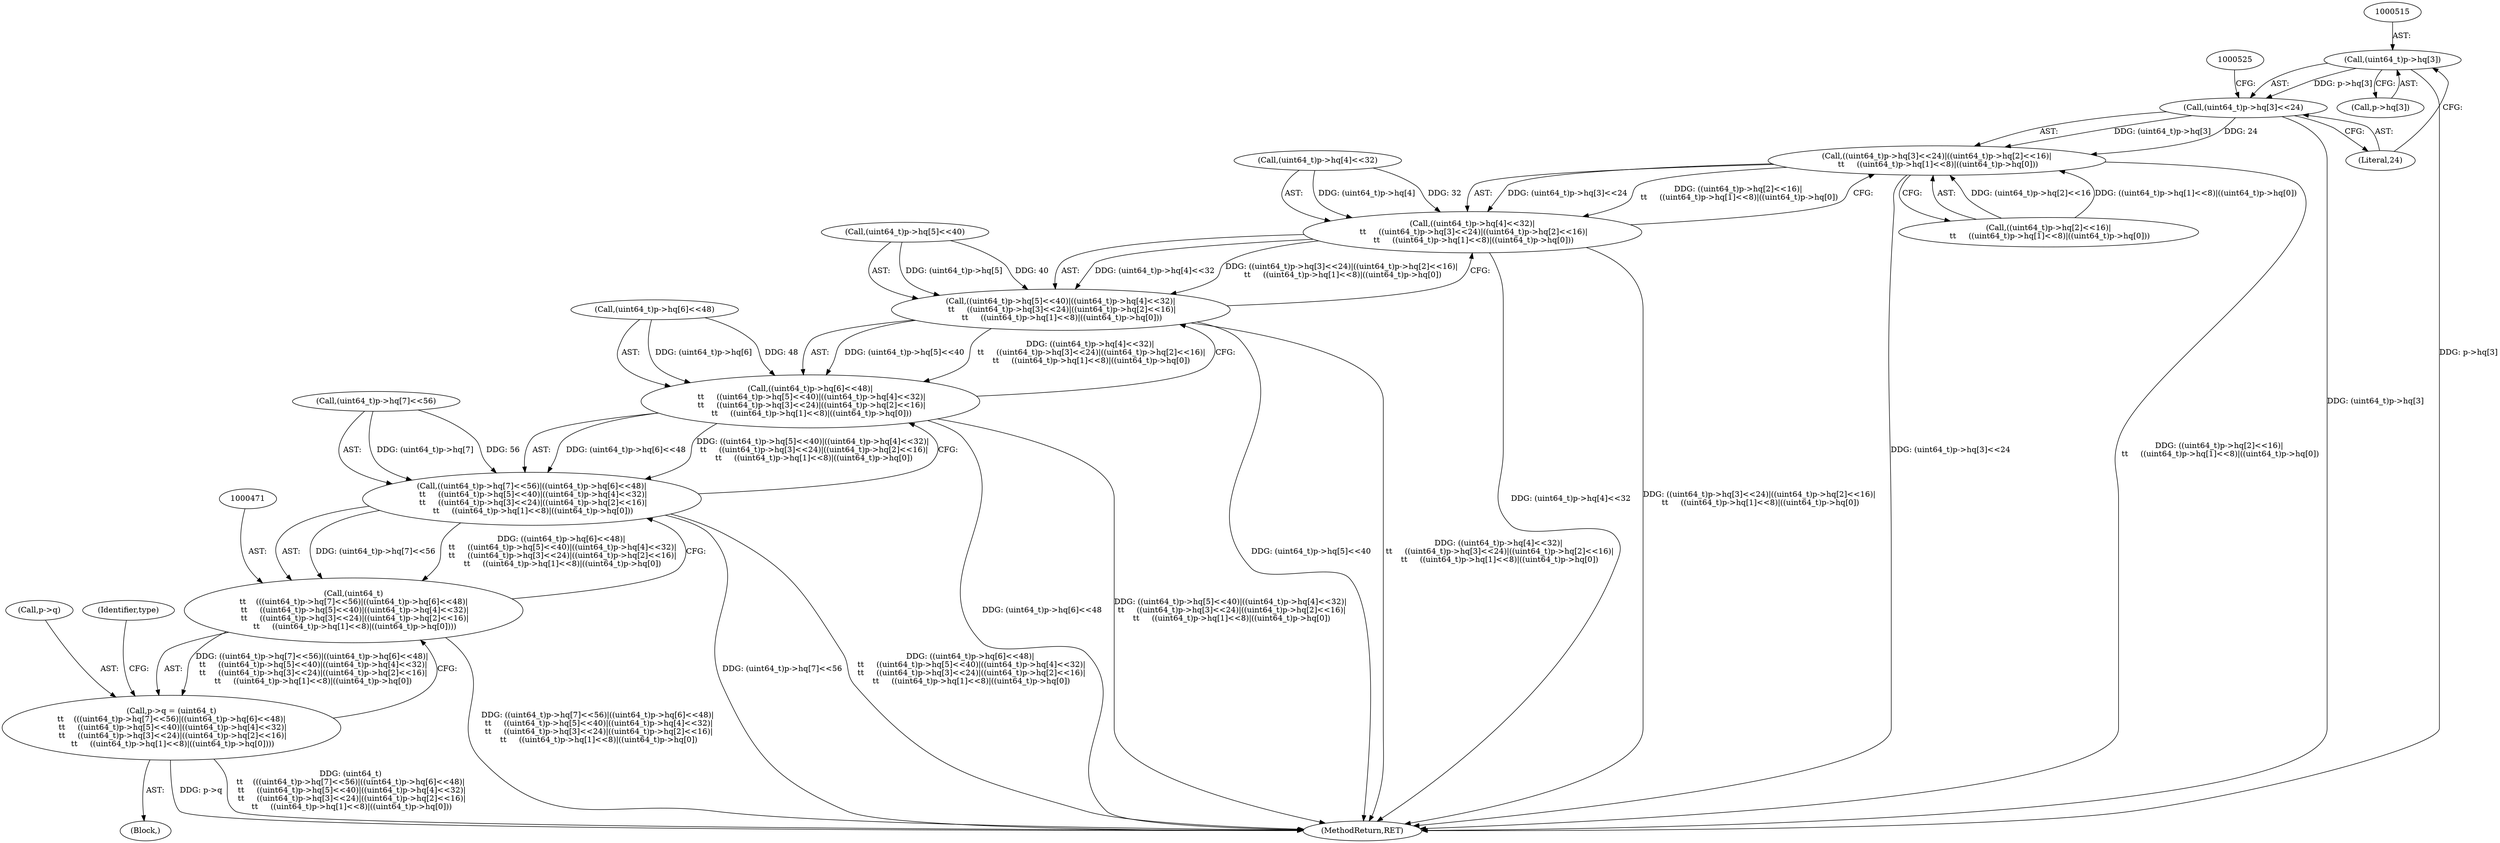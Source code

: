 digraph "0_file_4a284c89d6ef11aca34da65da7d673050a5ea320_2@array" {
"1000514" [label="(Call,(uint64_t)p->hq[3])"];
"1000513" [label="(Call,(uint64_t)p->hq[3]<<24)"];
"1000512" [label="(Call,((uint64_t)p->hq[3]<<24)|((uint64_t)p->hq[2]<<16)|\n \t\t     ((uint64_t)p->hq[1]<<8)|((uint64_t)p->hq[0]))"];
"1000502" [label="(Call,((uint64_t)p->hq[4]<<32)|\n \t\t     ((uint64_t)p->hq[3]<<24)|((uint64_t)p->hq[2]<<16)|\n \t\t     ((uint64_t)p->hq[1]<<8)|((uint64_t)p->hq[0]))"];
"1000492" [label="(Call,((uint64_t)p->hq[5]<<40)|((uint64_t)p->hq[4]<<32)|\n \t\t     ((uint64_t)p->hq[3]<<24)|((uint64_t)p->hq[2]<<16)|\n \t\t     ((uint64_t)p->hq[1]<<8)|((uint64_t)p->hq[0]))"];
"1000482" [label="(Call,((uint64_t)p->hq[6]<<48)|\n \t\t     ((uint64_t)p->hq[5]<<40)|((uint64_t)p->hq[4]<<32)|\n \t\t     ((uint64_t)p->hq[3]<<24)|((uint64_t)p->hq[2]<<16)|\n \t\t     ((uint64_t)p->hq[1]<<8)|((uint64_t)p->hq[0]))"];
"1000472" [label="(Call,((uint64_t)p->hq[7]<<56)|((uint64_t)p->hq[6]<<48)|\n \t\t     ((uint64_t)p->hq[5]<<40)|((uint64_t)p->hq[4]<<32)|\n \t\t     ((uint64_t)p->hq[3]<<24)|((uint64_t)p->hq[2]<<16)|\n \t\t     ((uint64_t)p->hq[1]<<8)|((uint64_t)p->hq[0]))"];
"1000470" [label="(Call,(uint64_t)\n\t\t    (((uint64_t)p->hq[7]<<56)|((uint64_t)p->hq[6]<<48)|\n \t\t     ((uint64_t)p->hq[5]<<40)|((uint64_t)p->hq[4]<<32)|\n \t\t     ((uint64_t)p->hq[3]<<24)|((uint64_t)p->hq[2]<<16)|\n \t\t     ((uint64_t)p->hq[1]<<8)|((uint64_t)p->hq[0])))"];
"1000466" [label="(Call,p->q = (uint64_t)\n\t\t    (((uint64_t)p->hq[7]<<56)|((uint64_t)p->hq[6]<<48)|\n \t\t     ((uint64_t)p->hq[5]<<40)|((uint64_t)p->hq[4]<<32)|\n \t\t     ((uint64_t)p->hq[3]<<24)|((uint64_t)p->hq[2]<<16)|\n \t\t     ((uint64_t)p->hq[1]<<8)|((uint64_t)p->hq[0])))"];
"1000513" [label="(Call,(uint64_t)p->hq[3]<<24)"];
"1000492" [label="(Call,((uint64_t)p->hq[5]<<40)|((uint64_t)p->hq[4]<<32)|\n \t\t     ((uint64_t)p->hq[3]<<24)|((uint64_t)p->hq[2]<<16)|\n \t\t     ((uint64_t)p->hq[1]<<8)|((uint64_t)p->hq[0]))"];
"1000502" [label="(Call,((uint64_t)p->hq[4]<<32)|\n \t\t     ((uint64_t)p->hq[3]<<24)|((uint64_t)p->hq[2]<<16)|\n \t\t     ((uint64_t)p->hq[1]<<8)|((uint64_t)p->hq[0]))"];
"1000467" [label="(Call,p->q)"];
"1000473" [label="(Call,(uint64_t)p->hq[7]<<56)"];
"1000522" [label="(Call,((uint64_t)p->hq[2]<<16)|\n \t\t     ((uint64_t)p->hq[1]<<8)|((uint64_t)p->hq[0]))"];
"1000516" [label="(Call,p->hq[3])"];
"1000512" [label="(Call,((uint64_t)p->hq[3]<<24)|((uint64_t)p->hq[2]<<16)|\n \t\t     ((uint64_t)p->hq[1]<<8)|((uint64_t)p->hq[0]))"];
"1000122" [label="(Block,)"];
"1000483" [label="(Call,(uint64_t)p->hq[6]<<48)"];
"1000503" [label="(Call,(uint64_t)p->hq[4]<<32)"];
"1000482" [label="(Call,((uint64_t)p->hq[6]<<48)|\n \t\t     ((uint64_t)p->hq[5]<<40)|((uint64_t)p->hq[4]<<32)|\n \t\t     ((uint64_t)p->hq[3]<<24)|((uint64_t)p->hq[2]<<16)|\n \t\t     ((uint64_t)p->hq[1]<<8)|((uint64_t)p->hq[0]))"];
"1000466" [label="(Call,p->q = (uint64_t)\n\t\t    (((uint64_t)p->hq[7]<<56)|((uint64_t)p->hq[6]<<48)|\n \t\t     ((uint64_t)p->hq[5]<<40)|((uint64_t)p->hq[4]<<32)|\n \t\t     ((uint64_t)p->hq[3]<<24)|((uint64_t)p->hq[2]<<16)|\n \t\t     ((uint64_t)p->hq[1]<<8)|((uint64_t)p->hq[0])))"];
"1000493" [label="(Call,(uint64_t)p->hq[5]<<40)"];
"1000472" [label="(Call,((uint64_t)p->hq[7]<<56)|((uint64_t)p->hq[6]<<48)|\n \t\t     ((uint64_t)p->hq[5]<<40)|((uint64_t)p->hq[4]<<32)|\n \t\t     ((uint64_t)p->hq[3]<<24)|((uint64_t)p->hq[2]<<16)|\n \t\t     ((uint64_t)p->hq[1]<<8)|((uint64_t)p->hq[0]))"];
"1000470" [label="(Call,(uint64_t)\n\t\t    (((uint64_t)p->hq[7]<<56)|((uint64_t)p->hq[6]<<48)|\n \t\t     ((uint64_t)p->hq[5]<<40)|((uint64_t)p->hq[4]<<32)|\n \t\t     ((uint64_t)p->hq[3]<<24)|((uint64_t)p->hq[2]<<16)|\n \t\t     ((uint64_t)p->hq[1]<<8)|((uint64_t)p->hq[0])))"];
"1000514" [label="(Call,(uint64_t)p->hq[3])"];
"1000902" [label="(MethodReturn,RET)"];
"1000551" [label="(Identifier,type)"];
"1000521" [label="(Literal,24)"];
"1000514" -> "1000513"  [label="AST: "];
"1000514" -> "1000516"  [label="CFG: "];
"1000515" -> "1000514"  [label="AST: "];
"1000516" -> "1000514"  [label="AST: "];
"1000521" -> "1000514"  [label="CFG: "];
"1000514" -> "1000902"  [label="DDG: p->hq[3]"];
"1000514" -> "1000513"  [label="DDG: p->hq[3]"];
"1000513" -> "1000512"  [label="AST: "];
"1000513" -> "1000521"  [label="CFG: "];
"1000521" -> "1000513"  [label="AST: "];
"1000525" -> "1000513"  [label="CFG: "];
"1000513" -> "1000902"  [label="DDG: (uint64_t)p->hq[3]"];
"1000513" -> "1000512"  [label="DDG: (uint64_t)p->hq[3]"];
"1000513" -> "1000512"  [label="DDG: 24"];
"1000512" -> "1000502"  [label="AST: "];
"1000512" -> "1000522"  [label="CFG: "];
"1000522" -> "1000512"  [label="AST: "];
"1000502" -> "1000512"  [label="CFG: "];
"1000512" -> "1000902"  [label="DDG: (uint64_t)p->hq[3]<<24"];
"1000512" -> "1000902"  [label="DDG: ((uint64_t)p->hq[2]<<16)|\n \t\t     ((uint64_t)p->hq[1]<<8)|((uint64_t)p->hq[0])"];
"1000512" -> "1000502"  [label="DDG: (uint64_t)p->hq[3]<<24"];
"1000512" -> "1000502"  [label="DDG: ((uint64_t)p->hq[2]<<16)|\n \t\t     ((uint64_t)p->hq[1]<<8)|((uint64_t)p->hq[0])"];
"1000522" -> "1000512"  [label="DDG: (uint64_t)p->hq[2]<<16"];
"1000522" -> "1000512"  [label="DDG: ((uint64_t)p->hq[1]<<8)|((uint64_t)p->hq[0])"];
"1000502" -> "1000492"  [label="AST: "];
"1000503" -> "1000502"  [label="AST: "];
"1000492" -> "1000502"  [label="CFG: "];
"1000502" -> "1000902"  [label="DDG: (uint64_t)p->hq[4]<<32"];
"1000502" -> "1000902"  [label="DDG: ((uint64_t)p->hq[3]<<24)|((uint64_t)p->hq[2]<<16)|\n \t\t     ((uint64_t)p->hq[1]<<8)|((uint64_t)p->hq[0])"];
"1000502" -> "1000492"  [label="DDG: (uint64_t)p->hq[4]<<32"];
"1000502" -> "1000492"  [label="DDG: ((uint64_t)p->hq[3]<<24)|((uint64_t)p->hq[2]<<16)|\n \t\t     ((uint64_t)p->hq[1]<<8)|((uint64_t)p->hq[0])"];
"1000503" -> "1000502"  [label="DDG: (uint64_t)p->hq[4]"];
"1000503" -> "1000502"  [label="DDG: 32"];
"1000492" -> "1000482"  [label="AST: "];
"1000493" -> "1000492"  [label="AST: "];
"1000482" -> "1000492"  [label="CFG: "];
"1000492" -> "1000902"  [label="DDG: (uint64_t)p->hq[5]<<40"];
"1000492" -> "1000902"  [label="DDG: ((uint64_t)p->hq[4]<<32)|\n \t\t     ((uint64_t)p->hq[3]<<24)|((uint64_t)p->hq[2]<<16)|\n \t\t     ((uint64_t)p->hq[1]<<8)|((uint64_t)p->hq[0])"];
"1000492" -> "1000482"  [label="DDG: (uint64_t)p->hq[5]<<40"];
"1000492" -> "1000482"  [label="DDG: ((uint64_t)p->hq[4]<<32)|\n \t\t     ((uint64_t)p->hq[3]<<24)|((uint64_t)p->hq[2]<<16)|\n \t\t     ((uint64_t)p->hq[1]<<8)|((uint64_t)p->hq[0])"];
"1000493" -> "1000492"  [label="DDG: (uint64_t)p->hq[5]"];
"1000493" -> "1000492"  [label="DDG: 40"];
"1000482" -> "1000472"  [label="AST: "];
"1000483" -> "1000482"  [label="AST: "];
"1000472" -> "1000482"  [label="CFG: "];
"1000482" -> "1000902"  [label="DDG: (uint64_t)p->hq[6]<<48"];
"1000482" -> "1000902"  [label="DDG: ((uint64_t)p->hq[5]<<40)|((uint64_t)p->hq[4]<<32)|\n \t\t     ((uint64_t)p->hq[3]<<24)|((uint64_t)p->hq[2]<<16)|\n \t\t     ((uint64_t)p->hq[1]<<8)|((uint64_t)p->hq[0])"];
"1000482" -> "1000472"  [label="DDG: (uint64_t)p->hq[6]<<48"];
"1000482" -> "1000472"  [label="DDG: ((uint64_t)p->hq[5]<<40)|((uint64_t)p->hq[4]<<32)|\n \t\t     ((uint64_t)p->hq[3]<<24)|((uint64_t)p->hq[2]<<16)|\n \t\t     ((uint64_t)p->hq[1]<<8)|((uint64_t)p->hq[0])"];
"1000483" -> "1000482"  [label="DDG: (uint64_t)p->hq[6]"];
"1000483" -> "1000482"  [label="DDG: 48"];
"1000472" -> "1000470"  [label="AST: "];
"1000473" -> "1000472"  [label="AST: "];
"1000470" -> "1000472"  [label="CFG: "];
"1000472" -> "1000902"  [label="DDG: (uint64_t)p->hq[7]<<56"];
"1000472" -> "1000902"  [label="DDG: ((uint64_t)p->hq[6]<<48)|\n \t\t     ((uint64_t)p->hq[5]<<40)|((uint64_t)p->hq[4]<<32)|\n \t\t     ((uint64_t)p->hq[3]<<24)|((uint64_t)p->hq[2]<<16)|\n \t\t     ((uint64_t)p->hq[1]<<8)|((uint64_t)p->hq[0])"];
"1000472" -> "1000470"  [label="DDG: (uint64_t)p->hq[7]<<56"];
"1000472" -> "1000470"  [label="DDG: ((uint64_t)p->hq[6]<<48)|\n \t\t     ((uint64_t)p->hq[5]<<40)|((uint64_t)p->hq[4]<<32)|\n \t\t     ((uint64_t)p->hq[3]<<24)|((uint64_t)p->hq[2]<<16)|\n \t\t     ((uint64_t)p->hq[1]<<8)|((uint64_t)p->hq[0])"];
"1000473" -> "1000472"  [label="DDG: (uint64_t)p->hq[7]"];
"1000473" -> "1000472"  [label="DDG: 56"];
"1000470" -> "1000466"  [label="AST: "];
"1000471" -> "1000470"  [label="AST: "];
"1000466" -> "1000470"  [label="CFG: "];
"1000470" -> "1000902"  [label="DDG: ((uint64_t)p->hq[7]<<56)|((uint64_t)p->hq[6]<<48)|\n \t\t     ((uint64_t)p->hq[5]<<40)|((uint64_t)p->hq[4]<<32)|\n \t\t     ((uint64_t)p->hq[3]<<24)|((uint64_t)p->hq[2]<<16)|\n \t\t     ((uint64_t)p->hq[1]<<8)|((uint64_t)p->hq[0])"];
"1000470" -> "1000466"  [label="DDG: ((uint64_t)p->hq[7]<<56)|((uint64_t)p->hq[6]<<48)|\n \t\t     ((uint64_t)p->hq[5]<<40)|((uint64_t)p->hq[4]<<32)|\n \t\t     ((uint64_t)p->hq[3]<<24)|((uint64_t)p->hq[2]<<16)|\n \t\t     ((uint64_t)p->hq[1]<<8)|((uint64_t)p->hq[0])"];
"1000466" -> "1000122"  [label="AST: "];
"1000467" -> "1000466"  [label="AST: "];
"1000551" -> "1000466"  [label="CFG: "];
"1000466" -> "1000902"  [label="DDG: p->q"];
"1000466" -> "1000902"  [label="DDG: (uint64_t)\n\t\t    (((uint64_t)p->hq[7]<<56)|((uint64_t)p->hq[6]<<48)|\n \t\t     ((uint64_t)p->hq[5]<<40)|((uint64_t)p->hq[4]<<32)|\n \t\t     ((uint64_t)p->hq[3]<<24)|((uint64_t)p->hq[2]<<16)|\n \t\t     ((uint64_t)p->hq[1]<<8)|((uint64_t)p->hq[0]))"];
}
